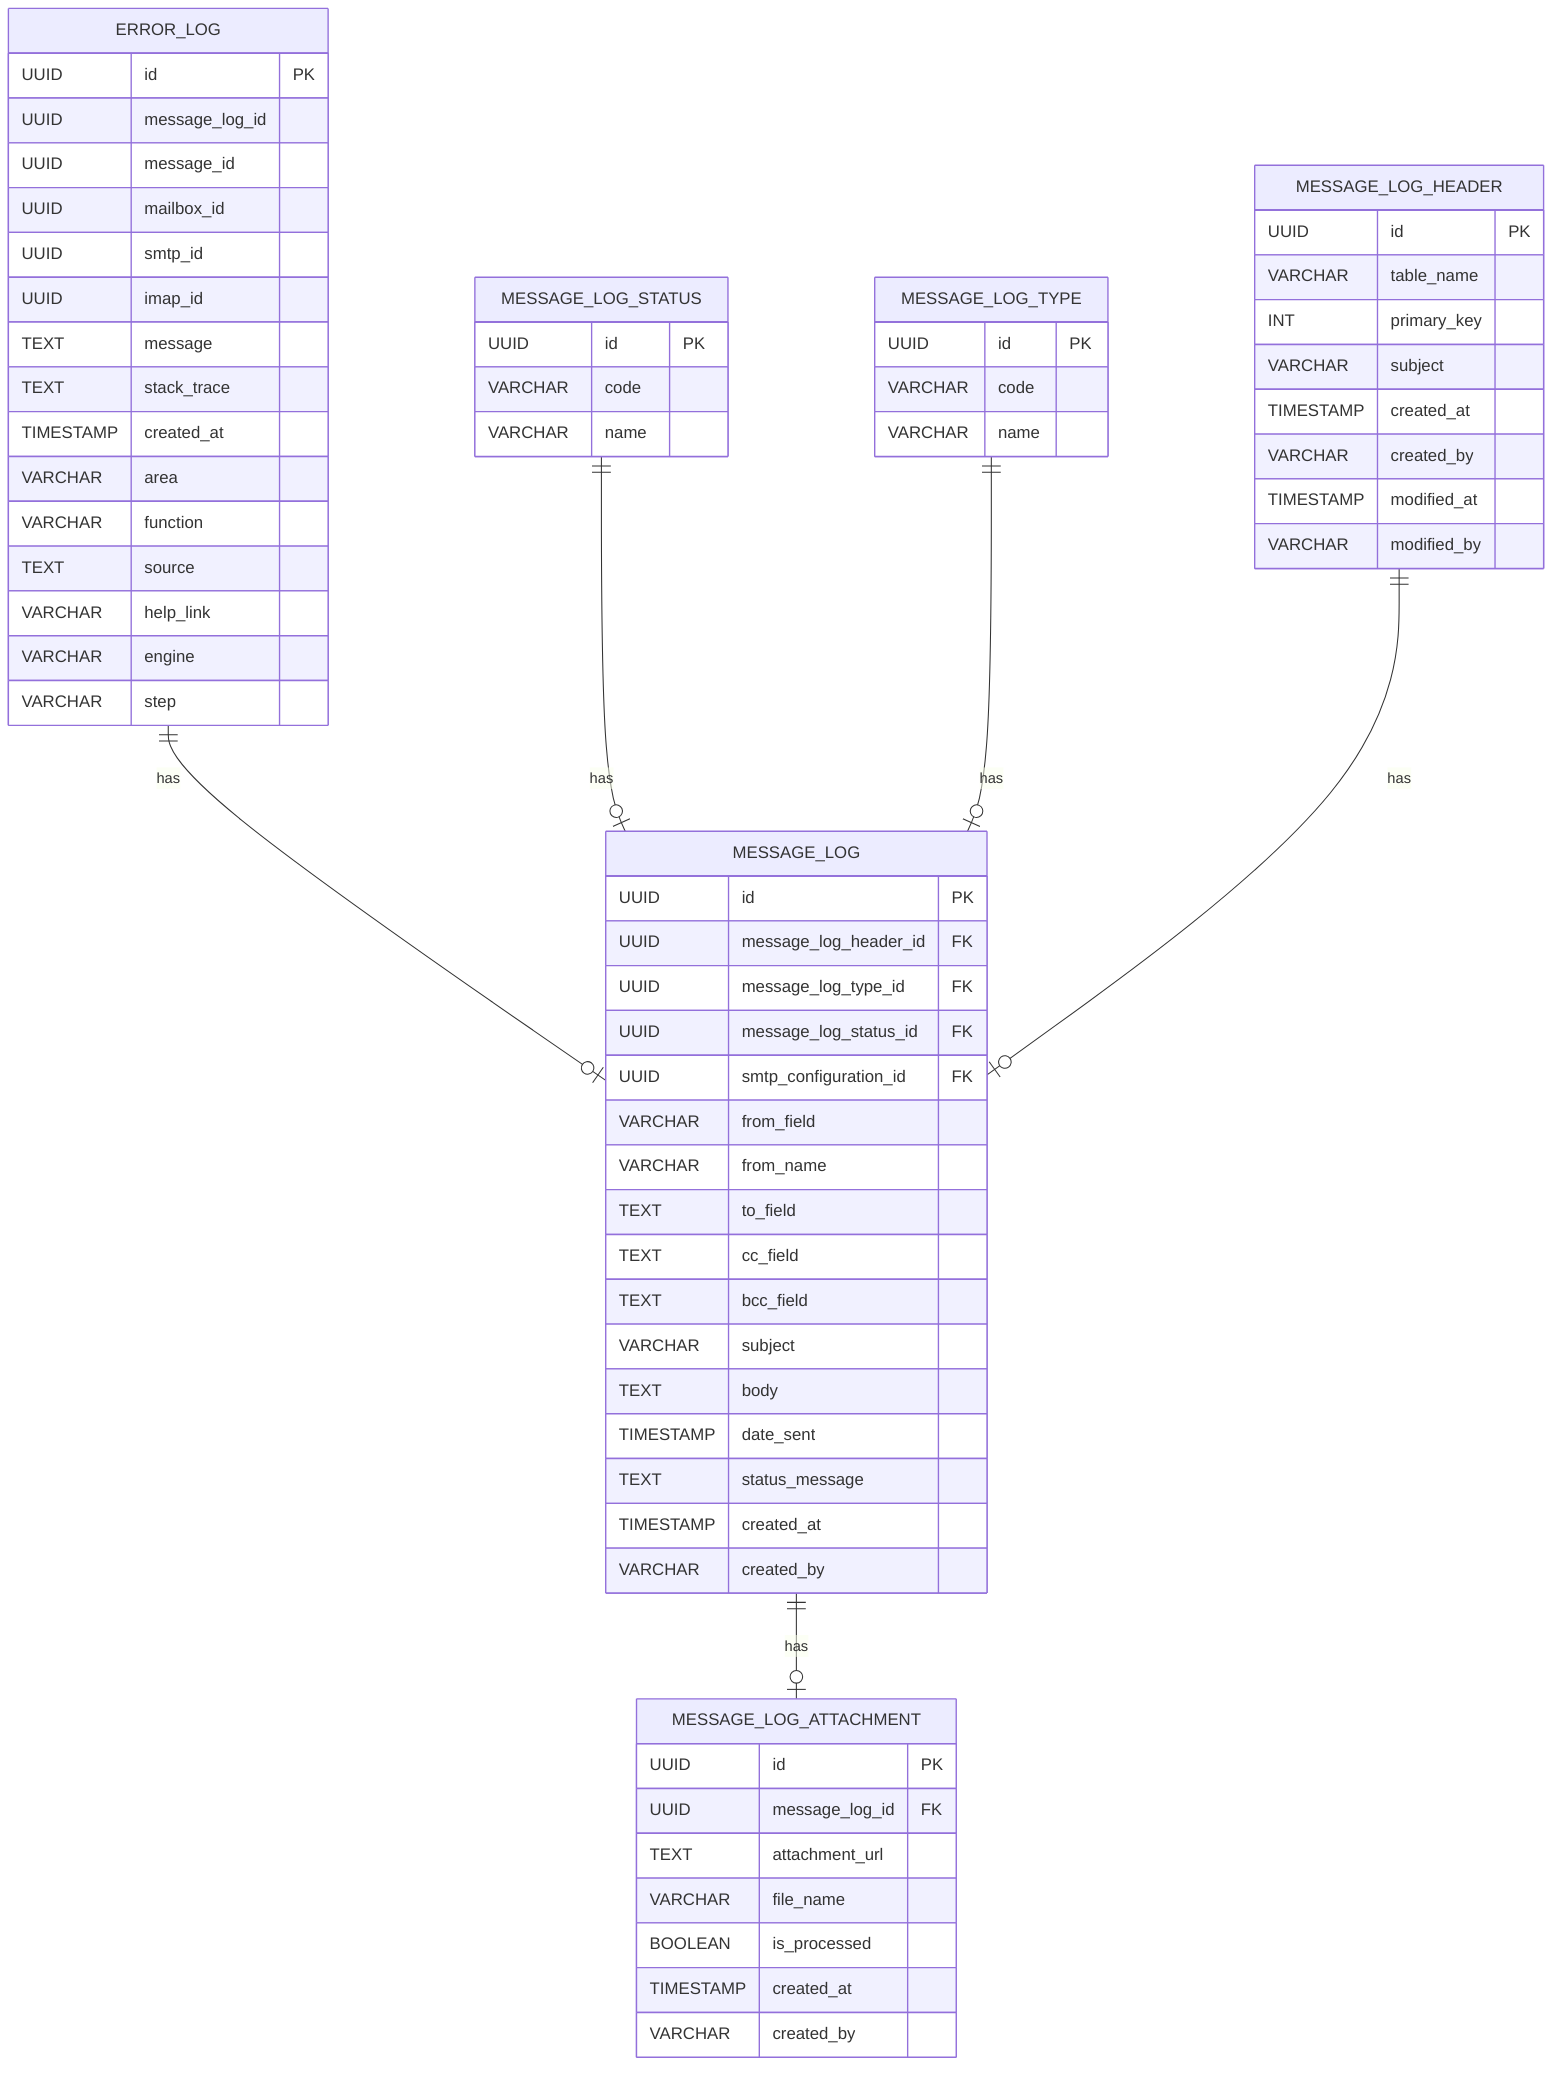 erDiagram
    ERROR_LOG {
        UUID id PK
        UUID message_log_id
        UUID message_id
        UUID mailbox_id
        UUID smtp_id
        UUID imap_id
        TEXT message
        TEXT stack_trace
        TIMESTAMP created_at
        VARCHAR area
        VARCHAR function
        TEXT source
        VARCHAR help_link
        VARCHAR engine
        VARCHAR step
    }

    MESSAGE_LOG_STATUS {
        UUID id PK
        VARCHAR code
        VARCHAR name
    }

    MESSAGE_LOG_TYPE {
        UUID id PK
        VARCHAR code
        VARCHAR name
    }

    MESSAGE_LOG_HEADER {
        UUID id PK
        VARCHAR table_name
        INT primary_key
        VARCHAR subject
        TIMESTAMP created_at
        VARCHAR created_by
        TIMESTAMP modified_at
        VARCHAR modified_by
    }

    MESSAGE_LOG {
        UUID id PK
        UUID message_log_header_id FK
        UUID message_log_type_id FK
        UUID message_log_status_id FK
        UUID smtp_configuration_id FK
        VARCHAR from_field
        VARCHAR from_name
        TEXT to_field
        TEXT cc_field
        TEXT bcc_field
        VARCHAR subject
        TEXT body
        TIMESTAMP date_sent
        TEXT status_message
        TIMESTAMP created_at
        VARCHAR created_by
    }

    MESSAGE_LOG_ATTACHMENT {
        UUID id PK
        UUID message_log_id FK
        TEXT attachment_url
        VARCHAR file_name
        BOOLEAN is_processed
        TIMESTAMP created_at
        VARCHAR created_by
    }

    ERROR_LOG ||--o| MESSAGE_LOG : has
    MESSAGE_LOG_STATUS ||--o| MESSAGE_LOG : has
    MESSAGE_LOG_TYPE ||--o| MESSAGE_LOG : has
    MESSAGE_LOG_HEADER ||--o| MESSAGE_LOG : has
    MESSAGE_LOG ||--o| MESSAGE_LOG_ATTACHMENT : has